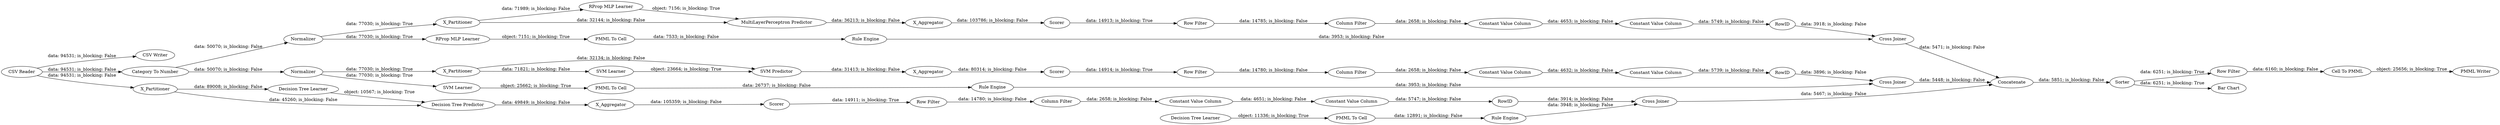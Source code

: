 digraph {
	"-2737264545768227829_2" [label=X_Partitioner]
	"-2737264545768227829_40" [label=Scorer]
	"-2737264545768227829_41" [label="RProp MLP Learner"]
	"-4621182823509443328_28" [label="PMML To Cell"]
	"8448810965219490512_34" [label="Rule Engine"]
	"846867259223951651_1" [label="CSV Reader"]
	"-2737264545768227829_39" [label=Normalizer]
	"-3931340227678841311_294" [label="Column Filter"]
	"-5985694249164657181_7" [label=X_Aggregator]
	"-2764498779334236566_38" [label="Cross Joiner"]
	"846867259223951651_62" [label="CSV Writer"]
	"-5985694249164657181_2" [label=X_Partitioner]
	"-2737264545768227829_38" [label="Cross Joiner"]
	"-3931340227678841311_293" [label=RowID]
	"-4621182823509443328_34" [label="Rule Engine"]
	"-5985694249164657181_32" [label="SVM Predictor"]
	"-2764498779334236566_39" [label=Scorer]
	"-2764498779334236566_31" [label="Decision Tree Learner"]
	"-7940664531706212316_290" [label="Constant Value Column"]
	"846867259223951651_2" [label="Category To Number"]
	"-8447377924085777986_293" [label=RowID]
	"-2737264545768227829_7" [label=X_Aggregator]
	"-1642053616370406313_34" [label="PMML To Cell"]
	"-5985694249164657181_41" [label=Scorer]
	"-5985694249164657181_39" [label="Cross Joiner"]
	"-7940664531706212316_294" [label="Column Filter"]
	"-8447377924085777986_292" [label="Constant Value Column"]
	"-2737264545768227829_32" [label="MultiLayerPerceptron Predictor"]
	"-1642053616370406313_35" [label="Rule Engine"]
	"-5985694249164657181_31" [label="SVM Learner"]
	"846867259223951651_53" [label="Row Filter"]
	"-8447377924085777986_294" [label="Column Filter"]
	"-3931340227678841311_290" [label="Constant Value Column"]
	"846867259223951651_54" [label="Cell To PMML"]
	"-1642053616370406313_33" [label="SVM Learner"]
	"846867259223951651_52" [label=Sorter]
	"846867259223951651_61" [label="PMML Writer"]
	"-2764498779334236566_7" [label=X_Aggregator]
	"-4621182823509443328_33" [label="Decision Tree Learner"]
	"8448810965219490512_35" [label="RProp MLP Learner"]
	"-8447377924085777986_290" [label="Constant Value Column"]
	"-7940664531706212316_9" [label="Row Filter"]
	"-8447377924085777986_9" [label="Row Filter"]
	"846867259223951651_60" [label=Concatenate]
	"-2764498779334236566_32" [label="Decision Tree Predictor"]
	"8448810965219490512_22" [label="PMML To Cell"]
	"-3931340227678841311_292" [label="Constant Value Column"]
	"-7940664531706212316_293" [label=RowID]
	"-2764498779334236566_2" [label=X_Partitioner]
	"-5985694249164657181_40" [label=Normalizer]
	"-3931340227678841311_9" [label="Row Filter"]
	"-7940664531706212316_292" [label="Constant Value Column"]
	"846867259223951651_59" [label="Bar Chart"]
	"-5985694249164657181_7" -> "-5985694249164657181_41" [label="data: 80314; is_blocking: False"]
	"-5985694249164657181_2" -> "-5985694249164657181_32" [label="data: 32134; is_blocking: False"]
	"-2764498779334236566_2" -> "-2764498779334236566_31" [label="data: 89008; is_blocking: False"]
	"-5985694249164657181_39" -> "846867259223951651_60" [label="data: 5448; is_blocking: False"]
	"846867259223951651_60" -> "846867259223951651_52" [label="data: 5851; is_blocking: False"]
	"-1642053616370406313_34" -> "-1642053616370406313_35" [label="data: 26737; is_blocking: False"]
	"846867259223951651_1" -> "846867259223951651_62" [label="data: 94531; is_blocking: False"]
	"-3931340227678841311_290" -> "-3931340227678841311_292" [label="data: 4651; is_blocking: False"]
	"846867259223951651_2" -> "-2737264545768227829_39" [label="data: 50070; is_blocking: False"]
	"-8447377924085777986_292" -> "-8447377924085777986_293" [label="data: 5749; is_blocking: False"]
	"8448810965219490512_34" -> "-2737264545768227829_38" [label="data: 3953; is_blocking: False"]
	"846867259223951651_54" -> "846867259223951651_61" [label="object: 25656; is_blocking: True"]
	"-5985694249164657181_41" -> "-7940664531706212316_9" [label="data: 14914; is_blocking: True"]
	"-2737264545768227829_39" -> "8448810965219490512_35" [label="data: 77030; is_blocking: True"]
	"-5985694249164657181_40" -> "-5985694249164657181_2" [label="data: 77030; is_blocking: True"]
	"-2764498779334236566_39" -> "-3931340227678841311_9" [label="data: 14911; is_blocking: True"]
	"-5985694249164657181_40" -> "-1642053616370406313_33" [label="data: 77030; is_blocking: True"]
	"-7940664531706212316_9" -> "-7940664531706212316_294" [label="data: 14780; is_blocking: False"]
	"-2737264545768227829_41" -> "-2737264545768227829_32" [label="object: 7156; is_blocking: True"]
	"-7940664531706212316_290" -> "-7940664531706212316_292" [label="data: 4632; is_blocking: False"]
	"-1642053616370406313_33" -> "-1642053616370406313_34" [label="object: 25662; is_blocking: True"]
	"-4621182823509443328_34" -> "-2764498779334236566_38" [label="data: 3948; is_blocking: False"]
	"-8447377924085777986_290" -> "-8447377924085777986_292" [label="data: 4653; is_blocking: False"]
	"-3931340227678841311_294" -> "-3931340227678841311_290" [label="data: 2658; is_blocking: False"]
	"846867259223951651_52" -> "846867259223951651_59" [label="data: 6251; is_blocking: True"]
	"-2737264545768227829_40" -> "-8447377924085777986_9" [label="data: 14913; is_blocking: True"]
	"-8447377924085777986_294" -> "-8447377924085777986_290" [label="data: 2658; is_blocking: False"]
	"-3931340227678841311_293" -> "-2764498779334236566_38" [label="data: 3914; is_blocking: False"]
	"846867259223951651_1" -> "846867259223951651_2" [label="data: 94531; is_blocking: False"]
	"-2764498779334236566_32" -> "-2764498779334236566_7" [label="data: 49849; is_blocking: False"]
	"846867259223951651_2" -> "-5985694249164657181_40" [label="data: 50070; is_blocking: False"]
	"-3931340227678841311_292" -> "-3931340227678841311_293" [label="data: 5747; is_blocking: False"]
	"-8447377924085777986_293" -> "-2737264545768227829_38" [label="data: 3918; is_blocking: False"]
	"-2737264545768227829_32" -> "-2737264545768227829_7" [label="data: 36213; is_blocking: False"]
	"-8447377924085777986_9" -> "-8447377924085777986_294" [label="data: 14785; is_blocking: False"]
	"-2737264545768227829_38" -> "846867259223951651_60" [label="data: 5471; is_blocking: False"]
	"-4621182823509443328_28" -> "-4621182823509443328_34" [label="data: 12891; is_blocking: False"]
	"-5985694249164657181_32" -> "-5985694249164657181_7" [label="data: 31413; is_blocking: False"]
	"-2737264545768227829_39" -> "-2737264545768227829_2" [label="data: 77030; is_blocking: True"]
	"-2764498779334236566_31" -> "-2764498779334236566_32" [label="object: 10567; is_blocking: True"]
	"-5985694249164657181_2" -> "-5985694249164657181_31" [label="data: 71821; is_blocking: False"]
	"846867259223951651_52" -> "846867259223951651_53" [label="data: 6251; is_blocking: True"]
	"-3931340227678841311_9" -> "-3931340227678841311_294" [label="data: 14780; is_blocking: False"]
	"-2764498779334236566_7" -> "-2764498779334236566_39" [label="data: 105359; is_blocking: False"]
	"8448810965219490512_22" -> "8448810965219490512_34" [label="data: 7533; is_blocking: False"]
	"-7940664531706212316_293" -> "-5985694249164657181_39" [label="data: 3896; is_blocking: False"]
	"-5985694249164657181_31" -> "-5985694249164657181_32" [label="object: 23664; is_blocking: True"]
	"-4621182823509443328_33" -> "-4621182823509443328_28" [label="object: 11336; is_blocking: True"]
	"-2737264545768227829_2" -> "-2737264545768227829_32" [label="data: 32144; is_blocking: False"]
	"846867259223951651_1" -> "-2764498779334236566_2" [label="data: 94531; is_blocking: False"]
	"-2737264545768227829_2" -> "-2737264545768227829_41" [label="data: 71989; is_blocking: False"]
	"-7940664531706212316_292" -> "-7940664531706212316_293" [label="data: 5739; is_blocking: False"]
	"-2764498779334236566_2" -> "-2764498779334236566_32" [label="data: 45260; is_blocking: False"]
	"-2737264545768227829_7" -> "-2737264545768227829_40" [label="data: 103786; is_blocking: False"]
	"8448810965219490512_35" -> "8448810965219490512_22" [label="object: 7151; is_blocking: True"]
	"-1642053616370406313_35" -> "-5985694249164657181_39" [label="data: 3953; is_blocking: False"]
	"-2764498779334236566_38" -> "846867259223951651_60" [label="data: 5467; is_blocking: False"]
	"-7940664531706212316_294" -> "-7940664531706212316_290" [label="data: 2658; is_blocking: False"]
	"846867259223951651_53" -> "846867259223951651_54" [label="data: 6160; is_blocking: False"]
	rankdir=LR
}
